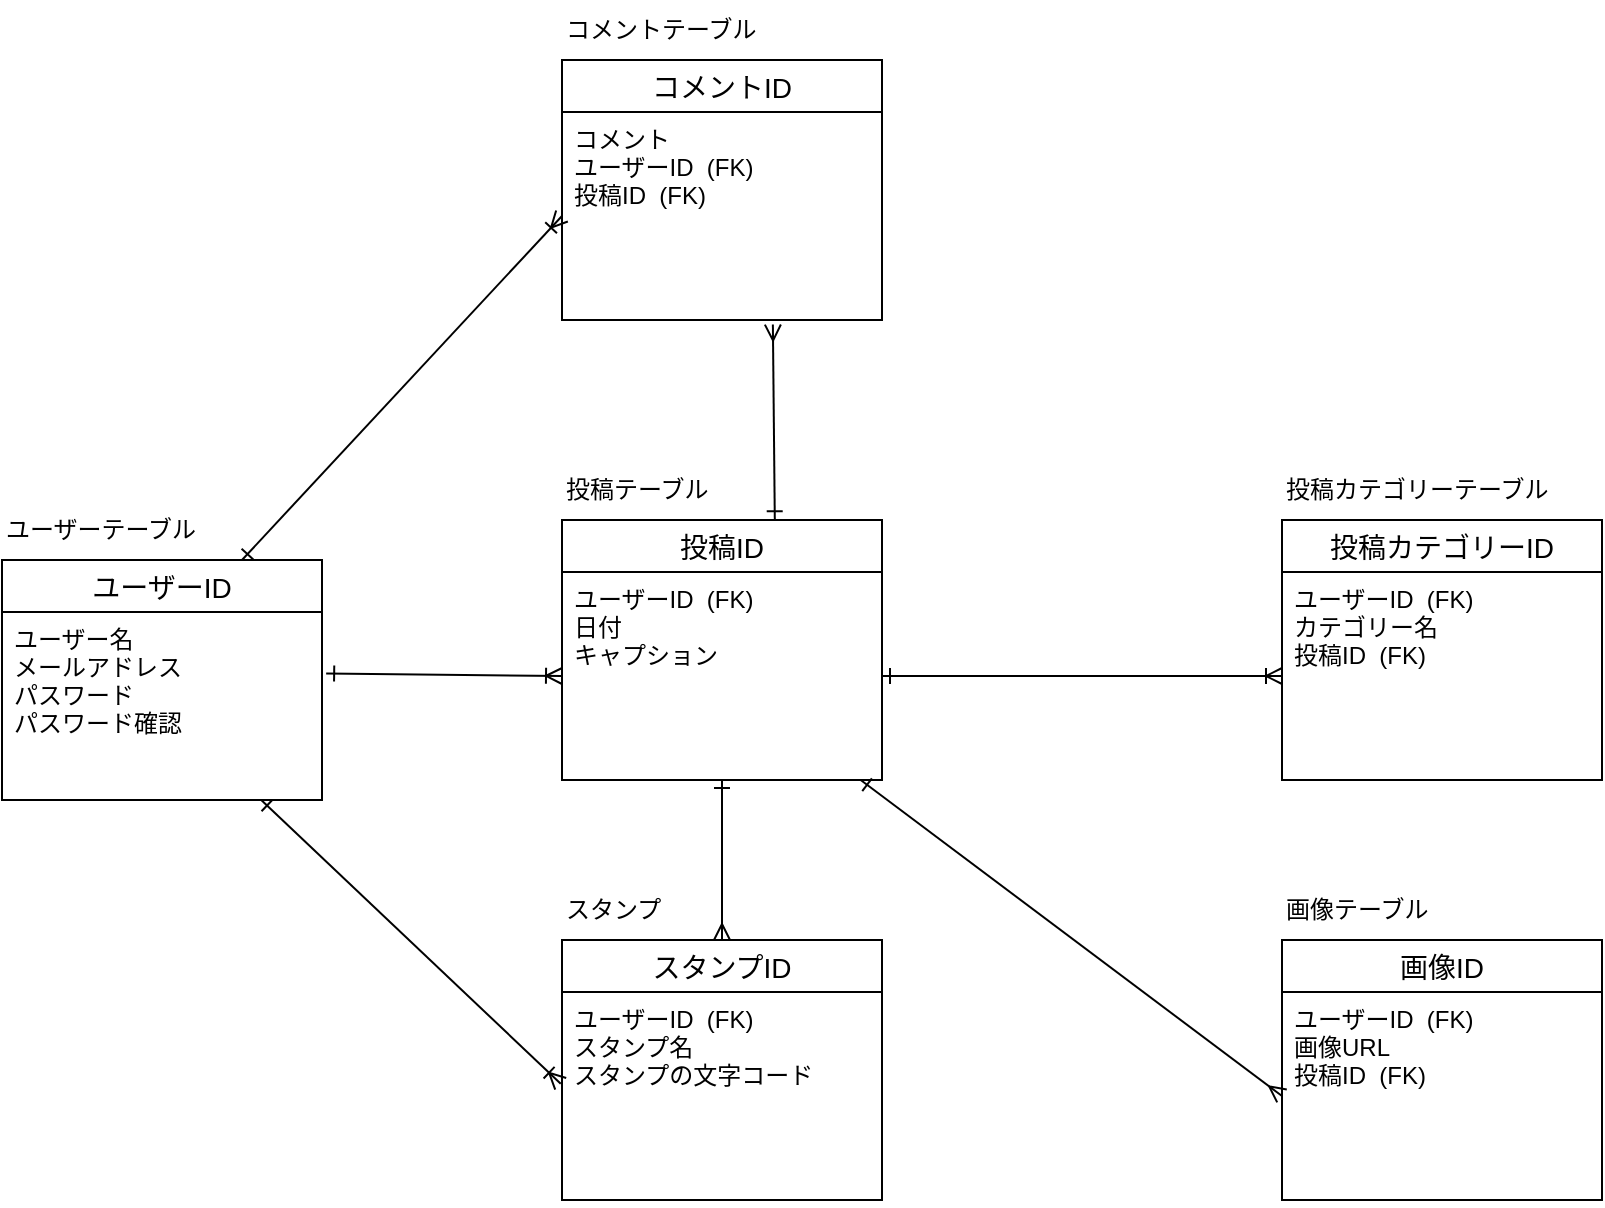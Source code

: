 <mxfile>
    <diagram id="XJa0ljLCb2qIuihe8d-H" name="ページ1">
        <mxGraphModel dx="1418" dy="1749" grid="1" gridSize="10" guides="1" tooltips="1" connect="1" arrows="1" fold="1" page="1" pageScale="1" pageWidth="1600" pageHeight="900" math="0" shadow="0">
            <root>
                <mxCell id="0"/>
                <mxCell id="1" parent="0"/>
                <mxCell id="6" value="投稿ID" style="swimlane;fontStyle=0;childLayout=stackLayout;horizontal=1;startSize=26;horizontalStack=0;resizeParent=1;resizeParentMax=0;resizeLast=0;collapsible=1;marginBottom=0;align=center;fontSize=14;" parent="1" vertex="1">
                    <mxGeometry x="360" y="340" width="160" height="130" as="geometry"/>
                </mxCell>
                <mxCell id="7" value="ユーザーID  (FK)&#10;日付&#10;キャプション&#10;&#10;" style="text;strokeColor=none;fillColor=none;spacingLeft=4;spacingRight=4;overflow=hidden;rotatable=0;points=[[0,0.5],[1,0.5]];portConstraint=eastwest;fontSize=12;" parent="6" vertex="1">
                    <mxGeometry y="26" width="160" height="104" as="geometry"/>
                </mxCell>
                <mxCell id="11" value="投稿テーブル" style="text;strokeColor=none;align=left;fillColor=none;html=1;verticalAlign=middle;whiteSpace=wrap;rounded=0;" parent="1" vertex="1">
                    <mxGeometry x="360" y="310" width="90" height="30" as="geometry"/>
                </mxCell>
                <mxCell id="12" value="スタンプID" style="swimlane;fontStyle=0;childLayout=stackLayout;horizontal=1;startSize=26;horizontalStack=0;resizeParent=1;resizeParentMax=0;resizeLast=0;collapsible=1;marginBottom=0;align=center;fontSize=14;" parent="1" vertex="1">
                    <mxGeometry x="360" y="550" width="160" height="130" as="geometry"/>
                </mxCell>
                <mxCell id="13" value="ユーザーID  (FK)&#10;スタンプ名&#10;スタンプの文字コード&#10;" style="text;strokeColor=none;fillColor=none;spacingLeft=4;spacingRight=4;overflow=hidden;rotatable=0;points=[[0,0.5],[1,0.5]];portConstraint=eastwest;fontSize=12;" parent="12" vertex="1">
                    <mxGeometry y="26" width="160" height="104" as="geometry"/>
                </mxCell>
                <mxCell id="14" value="スタンプ" style="text;strokeColor=none;align=left;fillColor=none;html=1;verticalAlign=middle;whiteSpace=wrap;rounded=0;" parent="1" vertex="1">
                    <mxGeometry x="360" y="520" width="60" height="30" as="geometry"/>
                </mxCell>
                <mxCell id="15" value="投稿カテゴリーID" style="swimlane;fontStyle=0;childLayout=stackLayout;horizontal=1;startSize=26;horizontalStack=0;resizeParent=1;resizeParentMax=0;resizeLast=0;collapsible=1;marginBottom=0;align=center;fontSize=14;" parent="1" vertex="1">
                    <mxGeometry x="720" y="340" width="160" height="130" as="geometry"/>
                </mxCell>
                <mxCell id="16" value="ユーザーID  (FK)&#10;カテゴリー名&#10;投稿ID  (FK)&#10;" style="text;strokeColor=none;fillColor=none;spacingLeft=4;spacingRight=4;overflow=hidden;rotatable=0;points=[[0,0.5],[1,0.5]];portConstraint=eastwest;fontSize=12;" parent="15" vertex="1">
                    <mxGeometry y="26" width="160" height="104" as="geometry"/>
                </mxCell>
                <mxCell id="17" value="投稿カテゴリーテーブル" style="text;strokeColor=none;align=left;fillColor=none;html=1;verticalAlign=middle;whiteSpace=wrap;rounded=0;" parent="1" vertex="1">
                    <mxGeometry x="720" y="310" width="150" height="30" as="geometry"/>
                </mxCell>
                <mxCell id="20" value="" style="fontSize=12;html=1;endArrow=ERoneToMany;startArrow=ERone;startFill=0;endFill=0;entryX=0;entryY=0.5;entryDx=0;entryDy=0;" parent="1" source="7" target="16" edge="1">
                    <mxGeometry width="100" height="100" relative="1" as="geometry">
                        <mxPoint x="520" y="330" as="sourcePoint"/>
                        <mxPoint x="570" y="330" as="targetPoint"/>
                    </mxGeometry>
                </mxCell>
                <mxCell id="22" value="" style="fontSize=12;html=1;endArrow=ERoneToMany;endFill=0;entryX=-0.004;entryY=0.441;entryDx=0;entryDy=0;entryPerimeter=0;startArrow=ERone;startFill=0;rounded=0;elbow=vertical;" parent="1" source="24" target="13" edge="1">
                    <mxGeometry width="100" height="100" relative="1" as="geometry">
                        <mxPoint x="430" y="511.864" as="sourcePoint"/>
                        <mxPoint x="590" y="561.864" as="targetPoint"/>
                    </mxGeometry>
                </mxCell>
                <mxCell id="23" value="ユーザーID" style="swimlane;fontStyle=0;childLayout=stackLayout;horizontal=1;startSize=26;horizontalStack=0;resizeParent=1;resizeParentMax=0;resizeLast=0;collapsible=1;marginBottom=0;align=center;fontSize=14;rounded=0;" parent="1" vertex="1">
                    <mxGeometry x="80" y="360" width="160" height="120" as="geometry"/>
                </mxCell>
                <mxCell id="24" value="ユーザー名&#10;メールアドレス&#10;パスワード&#10;パスワード確認" style="text;strokeColor=none;fillColor=none;spacingLeft=4;spacingRight=4;overflow=hidden;rotatable=0;points=[[0,0.5],[1,0.5]];portConstraint=eastwest;fontSize=12;" parent="23" vertex="1">
                    <mxGeometry y="26" width="160" height="94" as="geometry"/>
                </mxCell>
                <mxCell id="25" value="ユーザーテーブル" style="text;strokeColor=none;align=left;fillColor=none;html=1;verticalAlign=middle;whiteSpace=wrap;rounded=0;" parent="1" vertex="1">
                    <mxGeometry x="80" y="330" width="110" height="30" as="geometry"/>
                </mxCell>
                <mxCell id="28" value="" style="fontSize=12;html=1;endArrow=ERoneToMany;endFill=0;startArrow=ERone;startFill=0;rounded=0;elbow=vertical;entryX=0;entryY=0.5;entryDx=0;entryDy=0;exitX=1.013;exitY=0.327;exitDx=0;exitDy=0;exitPerimeter=0;" parent="1" source="24" target="7" edge="1">
                    <mxGeometry width="100" height="100" relative="1" as="geometry">
                        <mxPoint x="300" y="480" as="sourcePoint"/>
                        <mxPoint x="240" y="420" as="targetPoint"/>
                    </mxGeometry>
                </mxCell>
                <mxCell id="32" value="画像ID" style="swimlane;fontStyle=0;childLayout=stackLayout;horizontal=1;startSize=26;horizontalStack=0;resizeParent=1;resizeParentMax=0;resizeLast=0;collapsible=1;marginBottom=0;align=center;fontSize=14;" vertex="1" parent="1">
                    <mxGeometry x="720" y="550" width="160" height="130" as="geometry"/>
                </mxCell>
                <mxCell id="33" value="ユーザーID  (FK)&#10;画像URL&#10;投稿ID  (FK)" style="text;strokeColor=none;fillColor=none;spacingLeft=4;spacingRight=4;overflow=hidden;rotatable=0;points=[[0,0.5],[1,0.5]];portConstraint=eastwest;fontSize=12;" vertex="1" parent="32">
                    <mxGeometry y="26" width="160" height="104" as="geometry"/>
                </mxCell>
                <mxCell id="34" value="画像テーブル" style="text;strokeColor=none;align=left;fillColor=none;html=1;verticalAlign=middle;whiteSpace=wrap;rounded=0;" vertex="1" parent="1">
                    <mxGeometry x="720" y="520" width="150" height="30" as="geometry"/>
                </mxCell>
                <mxCell id="35" value="" style="fontSize=12;html=1;endArrow=ERmany;startArrow=ERone;startFill=0;endFill=0;entryX=0;entryY=0.5;entryDx=0;entryDy=0;" edge="1" parent="1" source="7" target="33">
                    <mxGeometry width="100" height="100" relative="1" as="geometry">
                        <mxPoint x="520" y="418.0" as="sourcePoint"/>
                        <mxPoint x="700" y="600" as="targetPoint"/>
                    </mxGeometry>
                </mxCell>
                <mxCell id="37" value="" style="fontSize=12;html=1;endArrow=ERmany;startArrow=ERone;startFill=0;endFill=0;entryX=0.5;entryY=0;entryDx=0;entryDy=0;" edge="1" parent="1" source="7" target="12">
                    <mxGeometry width="100" height="100" relative="1" as="geometry">
                        <mxPoint x="509.333" y="470.0" as="sourcePoint"/>
                        <mxPoint x="720" y="628.0" as="targetPoint"/>
                    </mxGeometry>
                </mxCell>
                <mxCell id="38" value="コメントID" style="swimlane;fontStyle=0;childLayout=stackLayout;horizontal=1;startSize=26;horizontalStack=0;resizeParent=1;resizeParentMax=0;resizeLast=0;collapsible=1;marginBottom=0;align=center;fontSize=14;" vertex="1" parent="1">
                    <mxGeometry x="360" y="110" width="160" height="130" as="geometry"/>
                </mxCell>
                <mxCell id="39" value="コメント&#10;ユーザーID  (FK)&#10;投稿ID  (FK)&#10;" style="text;strokeColor=none;fillColor=none;spacingLeft=4;spacingRight=4;overflow=hidden;rotatable=0;points=[[0,0.5],[1,0.5]];portConstraint=eastwest;fontSize=12;" vertex="1" parent="38">
                    <mxGeometry y="26" width="160" height="104" as="geometry"/>
                </mxCell>
                <mxCell id="40" value="コメントテーブル" style="text;strokeColor=none;align=left;fillColor=none;html=1;verticalAlign=middle;whiteSpace=wrap;rounded=0;" vertex="1" parent="1">
                    <mxGeometry x="360" y="80" width="100" height="30" as="geometry"/>
                </mxCell>
                <mxCell id="41" value="" style="fontSize=12;html=1;endArrow=ERoneToMany;endFill=0;startArrow=ERone;startFill=0;rounded=0;elbow=vertical;entryX=0;entryY=0.5;entryDx=0;entryDy=0;exitX=0.75;exitY=0;exitDx=0;exitDy=0;" edge="1" parent="1" source="23" target="39">
                    <mxGeometry width="100" height="100" relative="1" as="geometry">
                        <mxPoint x="242.08" y="416.738" as="sourcePoint"/>
                        <mxPoint x="360" y="418" as="targetPoint"/>
                    </mxGeometry>
                </mxCell>
                <mxCell id="42" value="" style="fontSize=12;html=1;endArrow=ERmany;startArrow=ERone;startFill=0;endFill=0;entryX=0.659;entryY=1.022;entryDx=0;entryDy=0;entryPerimeter=0;exitX=0.665;exitY=-0.003;exitDx=0;exitDy=0;exitPerimeter=0;" edge="1" parent="1" source="6" target="39">
                    <mxGeometry width="100" height="100" relative="1" as="geometry">
                        <mxPoint x="465" y="330" as="sourcePoint"/>
                        <mxPoint x="439.55" y="390" as="targetPoint"/>
                    </mxGeometry>
                </mxCell>
            </root>
        </mxGraphModel>
    </diagram>
</mxfile>